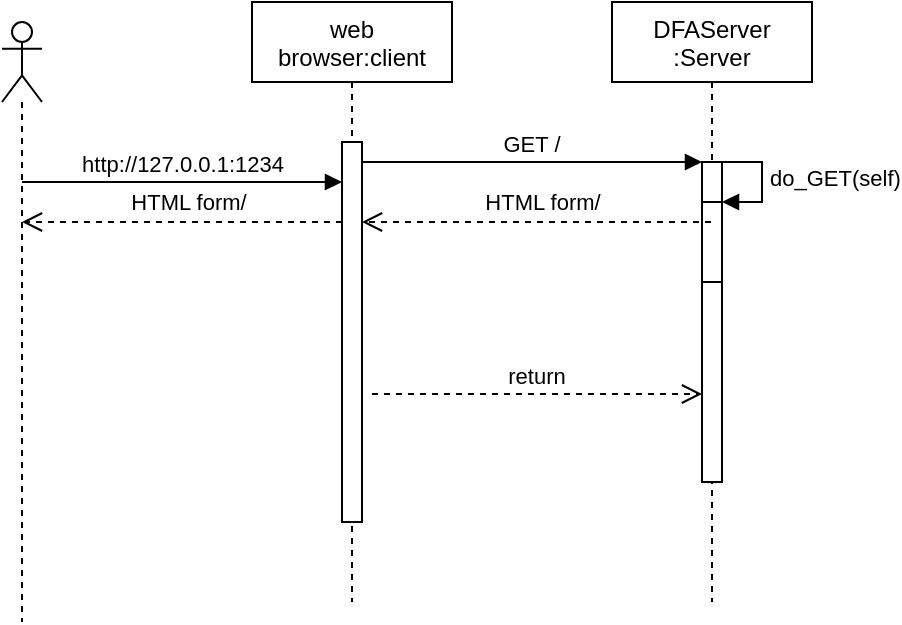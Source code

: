 <mxfile version="14.4.3" type="github">
  <diagram id="kgpKYQtTHZ0yAKxKKP6v" name="Page-1">
    <mxGraphModel dx="677" dy="351" grid="1" gridSize="10" guides="1" tooltips="1" connect="1" arrows="1" fold="1" page="1" pageScale="1" pageWidth="850" pageHeight="1100" math="0" shadow="0">
      <root>
        <mxCell id="0" />
        <mxCell id="1" parent="0" />
        <mxCell id="3nuBFxr9cyL0pnOWT2aG-1" value="web&#xa;browser:client" style="shape=umlLifeline;perimeter=lifelinePerimeter;container=1;collapsible=0;recursiveResize=0;rounded=0;shadow=0;strokeWidth=1;" parent="1" vertex="1">
          <mxGeometry x="165" y="150" width="100" height="300" as="geometry" />
        </mxCell>
        <mxCell id="3nuBFxr9cyL0pnOWT2aG-2" value="" style="points=[];perimeter=orthogonalPerimeter;rounded=0;shadow=0;strokeWidth=1;" parent="3nuBFxr9cyL0pnOWT2aG-1" vertex="1">
          <mxGeometry x="45" y="70" width="10" height="190" as="geometry" />
        </mxCell>
        <mxCell id="3nuBFxr9cyL0pnOWT2aG-5" value="DFAServer&#xa;:Server" style="shape=umlLifeline;perimeter=lifelinePerimeter;container=1;collapsible=0;recursiveResize=0;rounded=0;shadow=0;strokeWidth=1;" parent="1" vertex="1">
          <mxGeometry x="345" y="150" width="100" height="300" as="geometry" />
        </mxCell>
        <mxCell id="3nuBFxr9cyL0pnOWT2aG-6" value="" style="points=[];perimeter=orthogonalPerimeter;rounded=0;shadow=0;strokeWidth=1;" parent="3nuBFxr9cyL0pnOWT2aG-5" vertex="1">
          <mxGeometry x="45" y="80" width="10" height="160" as="geometry" />
        </mxCell>
        <mxCell id="76vRp6fWQONDQelI0vu1-5" value="" style="html=1;points=[];perimeter=orthogonalPerimeter;" vertex="1" parent="3nuBFxr9cyL0pnOWT2aG-5">
          <mxGeometry x="45" y="100" width="10" height="40" as="geometry" />
        </mxCell>
        <mxCell id="76vRp6fWQONDQelI0vu1-6" value="do_GET(self)" style="edgeStyle=orthogonalEdgeStyle;html=1;align=left;spacingLeft=2;endArrow=block;rounded=0;entryX=1;entryY=0;" edge="1" target="76vRp6fWQONDQelI0vu1-5" parent="3nuBFxr9cyL0pnOWT2aG-5">
          <mxGeometry relative="1" as="geometry">
            <mxPoint x="50" y="80" as="sourcePoint" />
            <Array as="points">
              <mxPoint x="75" y="80" />
            </Array>
          </mxGeometry>
        </mxCell>
        <mxCell id="3nuBFxr9cyL0pnOWT2aG-7" value="" style="verticalAlign=bottom;endArrow=open;dashed=1;endSize=8;shadow=0;strokeWidth=1;" parent="1" source="3nuBFxr9cyL0pnOWT2aG-5" target="3nuBFxr9cyL0pnOWT2aG-2" edge="1">
          <mxGeometry x="-0.059" y="-102" relative="1" as="geometry">
            <mxPoint x="320" y="306" as="targetPoint" />
            <Array as="points">
              <mxPoint x="310" y="260" />
            </Array>
            <mxPoint as="offset" />
          </mxGeometry>
        </mxCell>
        <mxCell id="76vRp6fWQONDQelI0vu1-4" value="HTML form/" style="edgeLabel;html=1;align=center;verticalAlign=middle;resizable=0;points=[];" vertex="1" connectable="0" parent="3nuBFxr9cyL0pnOWT2aG-7">
          <mxGeometry x="0.098" y="2" relative="1" as="geometry">
            <mxPoint x="11.21" y="-12" as="offset" />
          </mxGeometry>
        </mxCell>
        <mxCell id="3nuBFxr9cyL0pnOWT2aG-8" value="GET /" style="verticalAlign=bottom;endArrow=block;entryX=0;entryY=0;shadow=0;strokeWidth=1;" parent="1" source="3nuBFxr9cyL0pnOWT2aG-2" target="3nuBFxr9cyL0pnOWT2aG-6" edge="1">
          <mxGeometry relative="1" as="geometry">
            <mxPoint x="320" y="230" as="sourcePoint" />
          </mxGeometry>
        </mxCell>
        <mxCell id="3nuBFxr9cyL0pnOWT2aG-10" value="return" style="verticalAlign=bottom;endArrow=open;dashed=1;endSize=8;exitX=1;exitY=0.95;shadow=0;strokeWidth=1;" parent="1" target="3nuBFxr9cyL0pnOWT2aG-6" edge="1">
          <mxGeometry relative="1" as="geometry">
            <mxPoint x="285" y="327" as="targetPoint" />
            <mxPoint x="225" y="346" as="sourcePoint" />
          </mxGeometry>
        </mxCell>
        <mxCell id="76vRp6fWQONDQelI0vu1-1" value="" style="shape=umlLifeline;participant=umlActor;perimeter=lifelinePerimeter;whiteSpace=wrap;html=1;container=1;collapsible=0;recursiveResize=0;verticalAlign=top;spacingTop=36;outlineConnect=0;" vertex="1" parent="1">
          <mxGeometry x="40" y="160" width="20" height="300" as="geometry" />
        </mxCell>
        <mxCell id="76vRp6fWQONDQelI0vu1-3" value="http://127.0.0.1:1234" style="html=1;verticalAlign=bottom;endArrow=block;" edge="1" parent="1" source="76vRp6fWQONDQelI0vu1-1" target="3nuBFxr9cyL0pnOWT2aG-2">
          <mxGeometry width="80" relative="1" as="geometry">
            <mxPoint x="160" y="310" as="sourcePoint" />
            <mxPoint x="240" y="310" as="targetPoint" />
            <Array as="points">
              <mxPoint x="140" y="240" />
            </Array>
          </mxGeometry>
        </mxCell>
        <mxCell id="76vRp6fWQONDQelI0vu1-7" value="" style="verticalAlign=bottom;endArrow=open;dashed=1;endSize=8;shadow=0;strokeWidth=1;" edge="1" parent="1">
          <mxGeometry x="-0.059" y="-102" relative="1" as="geometry">
            <mxPoint x="50" y="260" as="targetPoint" />
            <mxPoint x="210" y="260" as="sourcePoint" />
            <Array as="points">
              <mxPoint x="140" y="260" />
            </Array>
            <mxPoint as="offset" />
          </mxGeometry>
        </mxCell>
        <mxCell id="76vRp6fWQONDQelI0vu1-8" value="HTML form/" style="edgeLabel;html=1;align=center;verticalAlign=middle;resizable=0;points=[];" vertex="1" connectable="0" parent="76vRp6fWQONDQelI0vu1-7">
          <mxGeometry x="0.098" y="2" relative="1" as="geometry">
            <mxPoint x="11.21" y="-12" as="offset" />
          </mxGeometry>
        </mxCell>
      </root>
    </mxGraphModel>
  </diagram>
</mxfile>
